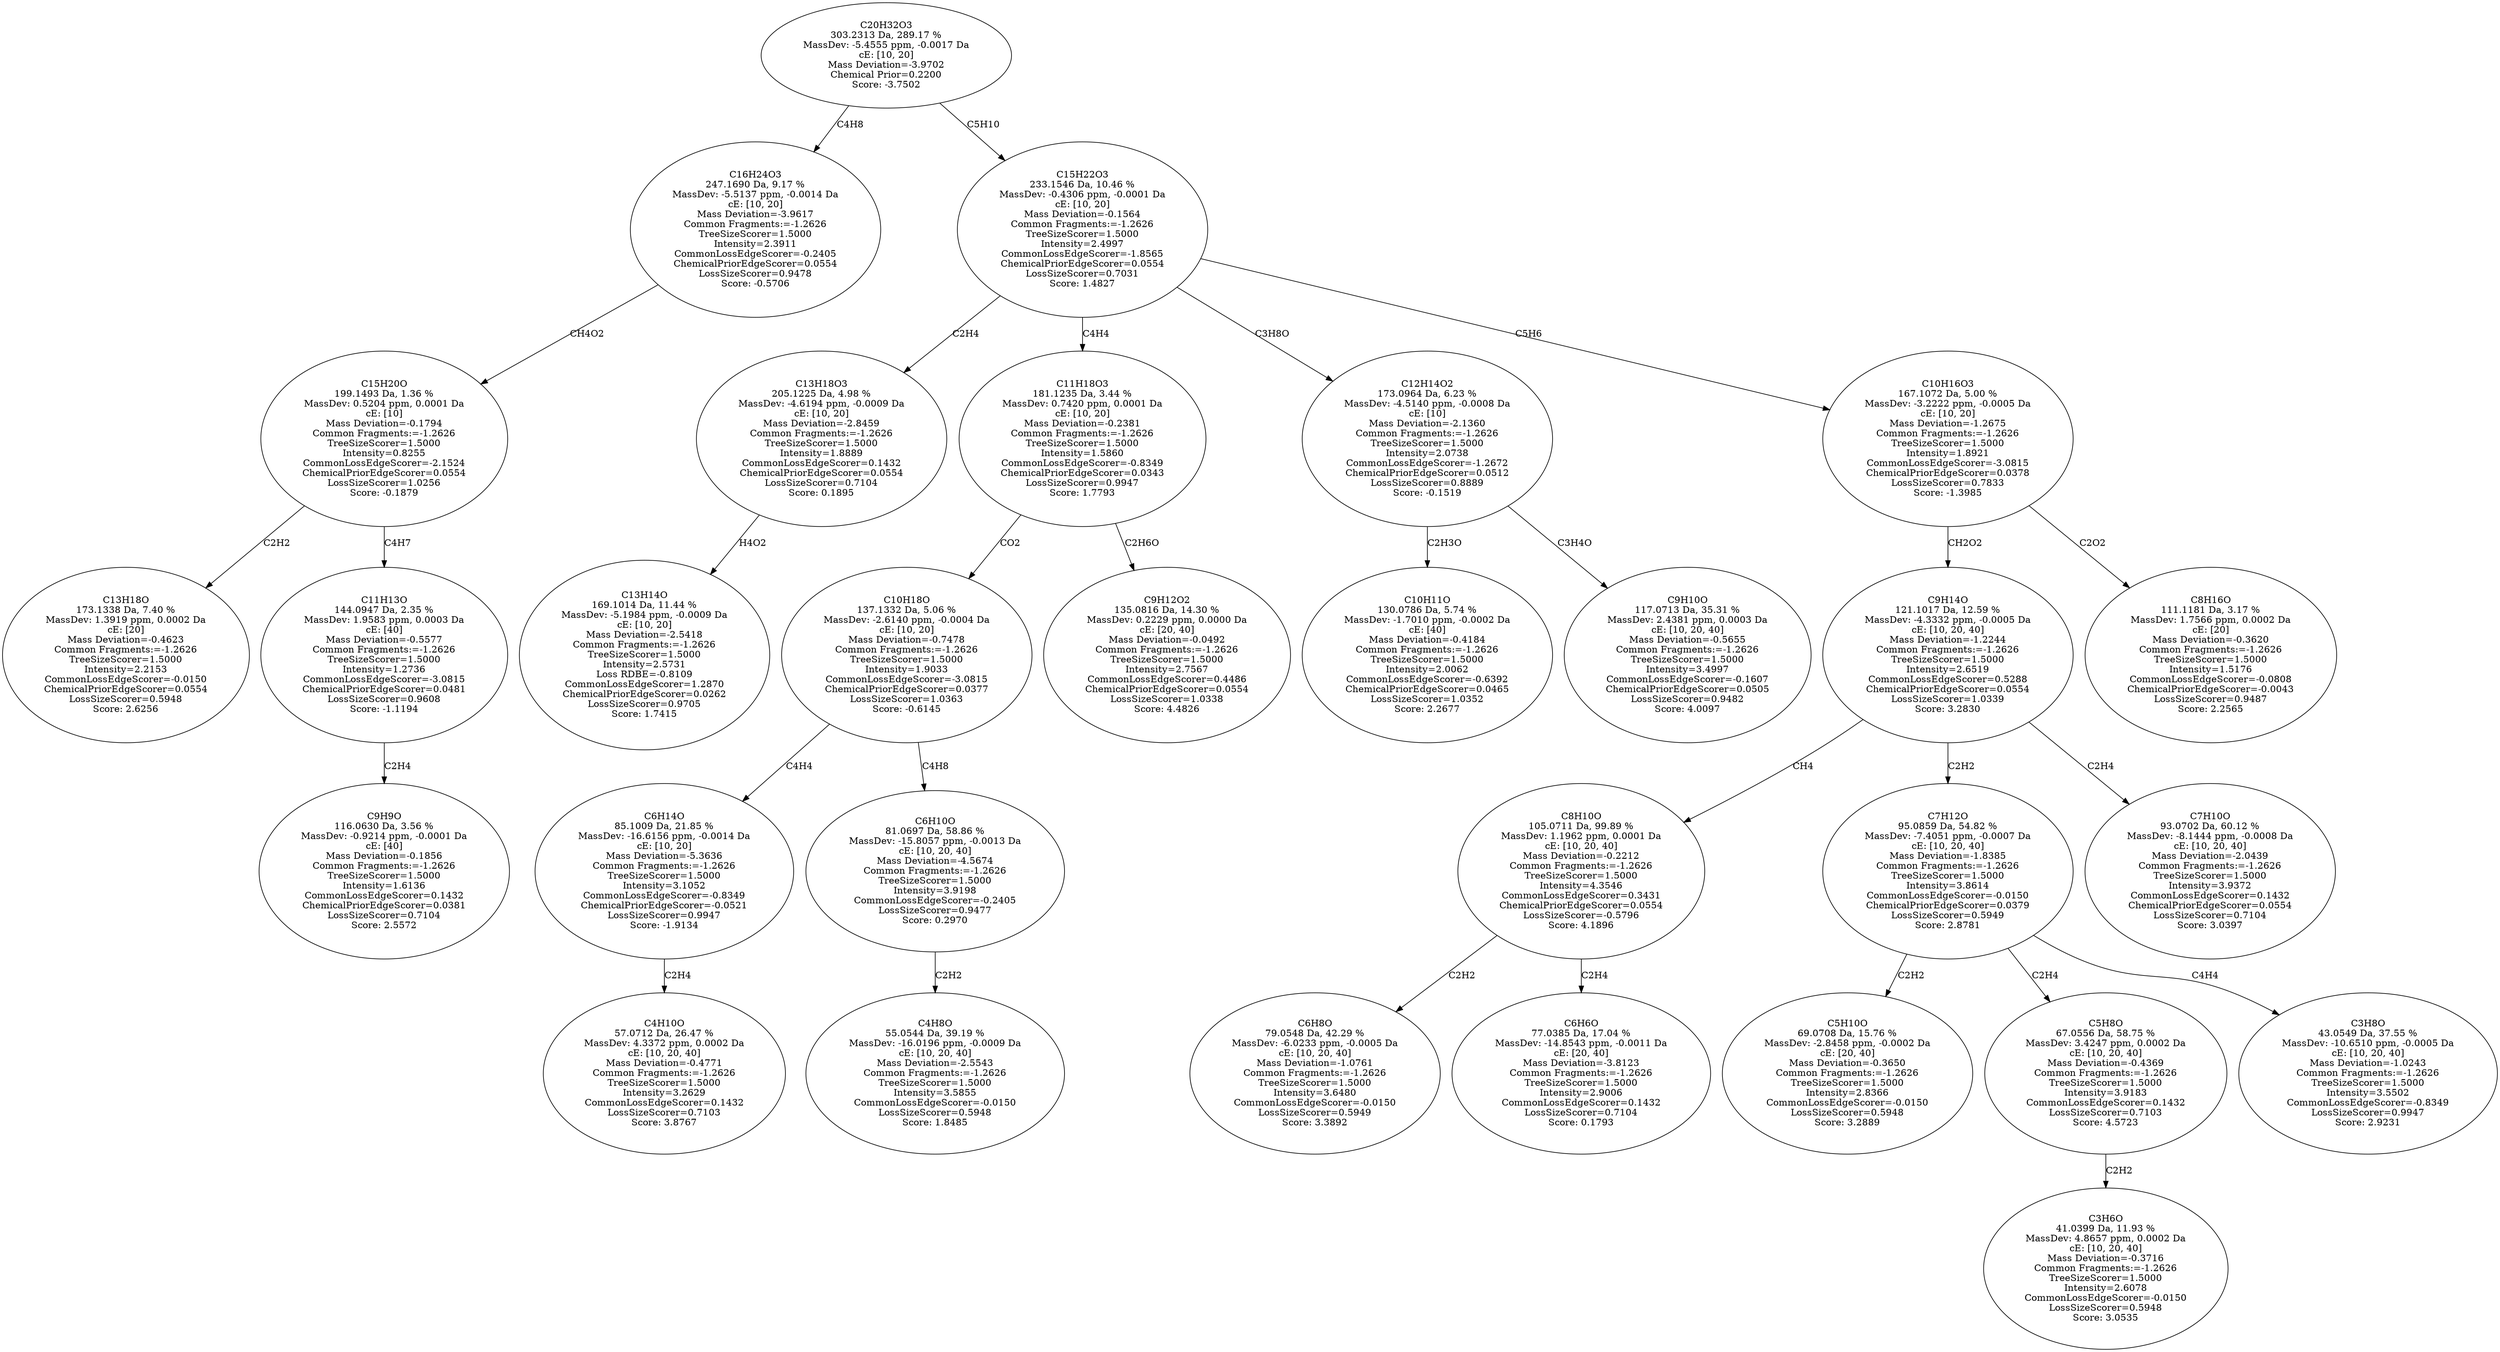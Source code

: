 strict digraph {
v1 [label="C13H18O\n173.1338 Da, 7.40 %\nMassDev: 1.3919 ppm, 0.0002 Da\ncE: [20]\nMass Deviation=-0.4623\nCommon Fragments:=-1.2626\nTreeSizeScorer=1.5000\nIntensity=2.2153\nCommonLossEdgeScorer=-0.0150\nChemicalPriorEdgeScorer=0.0554\nLossSizeScorer=0.5948\nScore: 2.6256"];
v2 [label="C9H9O\n116.0630 Da, 3.56 %\nMassDev: -0.9214 ppm, -0.0001 Da\ncE: [40]\nMass Deviation=-0.1856\nCommon Fragments:=-1.2626\nTreeSizeScorer=1.5000\nIntensity=1.6136\nCommonLossEdgeScorer=0.1432\nChemicalPriorEdgeScorer=0.0381\nLossSizeScorer=0.7104\nScore: 2.5572"];
v3 [label="C11H13O\n144.0947 Da, 2.35 %\nMassDev: 1.9583 ppm, 0.0003 Da\ncE: [40]\nMass Deviation=-0.5577\nCommon Fragments:=-1.2626\nTreeSizeScorer=1.5000\nIntensity=1.2736\nCommonLossEdgeScorer=-3.0815\nChemicalPriorEdgeScorer=0.0481\nLossSizeScorer=0.9608\nScore: -1.1194"];
v4 [label="C15H20O\n199.1493 Da, 1.36 %\nMassDev: 0.5204 ppm, 0.0001 Da\ncE: [10]\nMass Deviation=-0.1794\nCommon Fragments:=-1.2626\nTreeSizeScorer=1.5000\nIntensity=0.8255\nCommonLossEdgeScorer=-2.1524\nChemicalPriorEdgeScorer=0.0554\nLossSizeScorer=1.0256\nScore: -0.1879"];
v5 [label="C16H24O3\n247.1690 Da, 9.17 %\nMassDev: -5.5137 ppm, -0.0014 Da\ncE: [10, 20]\nMass Deviation=-3.9617\nCommon Fragments:=-1.2626\nTreeSizeScorer=1.5000\nIntensity=2.3911\nCommonLossEdgeScorer=-0.2405\nChemicalPriorEdgeScorer=0.0554\nLossSizeScorer=0.9478\nScore: -0.5706"];
v6 [label="C13H14O\n169.1014 Da, 11.44 %\nMassDev: -5.1984 ppm, -0.0009 Da\ncE: [10, 20]\nMass Deviation=-2.5418\nCommon Fragments:=-1.2626\nTreeSizeScorer=1.5000\nIntensity=2.5731\nLoss RDBE=-0.8109\nCommonLossEdgeScorer=1.2870\nChemicalPriorEdgeScorer=0.0262\nLossSizeScorer=0.9705\nScore: 1.7415"];
v7 [label="C13H18O3\n205.1225 Da, 4.98 %\nMassDev: -4.6194 ppm, -0.0009 Da\ncE: [10, 20]\nMass Deviation=-2.8459\nCommon Fragments:=-1.2626\nTreeSizeScorer=1.5000\nIntensity=1.8889\nCommonLossEdgeScorer=0.1432\nChemicalPriorEdgeScorer=0.0554\nLossSizeScorer=0.7104\nScore: 0.1895"];
v8 [label="C4H10O\n57.0712 Da, 26.47 %\nMassDev: 4.3372 ppm, 0.0002 Da\ncE: [10, 20, 40]\nMass Deviation=-0.4771\nCommon Fragments:=-1.2626\nTreeSizeScorer=1.5000\nIntensity=3.2629\nCommonLossEdgeScorer=0.1432\nLossSizeScorer=0.7103\nScore: 3.8767"];
v9 [label="C6H14O\n85.1009 Da, 21.85 %\nMassDev: -16.6156 ppm, -0.0014 Da\ncE: [10, 20]\nMass Deviation=-5.3636\nCommon Fragments:=-1.2626\nTreeSizeScorer=1.5000\nIntensity=3.1052\nCommonLossEdgeScorer=-0.8349\nChemicalPriorEdgeScorer=-0.0521\nLossSizeScorer=0.9947\nScore: -1.9134"];
v10 [label="C4H8O\n55.0544 Da, 39.19 %\nMassDev: -16.0196 ppm, -0.0009 Da\ncE: [10, 20, 40]\nMass Deviation=-2.5543\nCommon Fragments:=-1.2626\nTreeSizeScorer=1.5000\nIntensity=3.5855\nCommonLossEdgeScorer=-0.0150\nLossSizeScorer=0.5948\nScore: 1.8485"];
v11 [label="C6H10O\n81.0697 Da, 58.86 %\nMassDev: -15.8057 ppm, -0.0013 Da\ncE: [10, 20, 40]\nMass Deviation=-4.5674\nCommon Fragments:=-1.2626\nTreeSizeScorer=1.5000\nIntensity=3.9198\nCommonLossEdgeScorer=-0.2405\nLossSizeScorer=0.9477\nScore: 0.2970"];
v12 [label="C10H18O\n137.1332 Da, 5.06 %\nMassDev: -2.6140 ppm, -0.0004 Da\ncE: [10, 20]\nMass Deviation=-0.7478\nCommon Fragments:=-1.2626\nTreeSizeScorer=1.5000\nIntensity=1.9033\nCommonLossEdgeScorer=-3.0815\nChemicalPriorEdgeScorer=0.0377\nLossSizeScorer=1.0363\nScore: -0.6145"];
v13 [label="C9H12O2\n135.0816 Da, 14.30 %\nMassDev: 0.2229 ppm, 0.0000 Da\ncE: [20, 40]\nMass Deviation=-0.0492\nCommon Fragments:=-1.2626\nTreeSizeScorer=1.5000\nIntensity=2.7567\nCommonLossEdgeScorer=0.4486\nChemicalPriorEdgeScorer=0.0554\nLossSizeScorer=1.0338\nScore: 4.4826"];
v14 [label="C11H18O3\n181.1235 Da, 3.44 %\nMassDev: 0.7420 ppm, 0.0001 Da\ncE: [10, 20]\nMass Deviation=-0.2381\nCommon Fragments:=-1.2626\nTreeSizeScorer=1.5000\nIntensity=1.5860\nCommonLossEdgeScorer=-0.8349\nChemicalPriorEdgeScorer=0.0343\nLossSizeScorer=0.9947\nScore: 1.7793"];
v15 [label="C10H11O\n130.0786 Da, 5.74 %\nMassDev: -1.7010 ppm, -0.0002 Da\ncE: [40]\nMass Deviation=-0.4184\nCommon Fragments:=-1.2626\nTreeSizeScorer=1.5000\nIntensity=2.0062\nCommonLossEdgeScorer=-0.6392\nChemicalPriorEdgeScorer=0.0465\nLossSizeScorer=1.0352\nScore: 2.2677"];
v16 [label="C9H10O\n117.0713 Da, 35.31 %\nMassDev: 2.4381 ppm, 0.0003 Da\ncE: [10, 20, 40]\nMass Deviation=-0.5655\nCommon Fragments:=-1.2626\nTreeSizeScorer=1.5000\nIntensity=3.4997\nCommonLossEdgeScorer=-0.1607\nChemicalPriorEdgeScorer=0.0505\nLossSizeScorer=0.9482\nScore: 4.0097"];
v17 [label="C12H14O2\n173.0964 Da, 6.23 %\nMassDev: -4.5140 ppm, -0.0008 Da\ncE: [10]\nMass Deviation=-2.1360\nCommon Fragments:=-1.2626\nTreeSizeScorer=1.5000\nIntensity=2.0738\nCommonLossEdgeScorer=-1.2672\nChemicalPriorEdgeScorer=0.0512\nLossSizeScorer=0.8889\nScore: -0.1519"];
v18 [label="C6H8O\n79.0548 Da, 42.29 %\nMassDev: -6.0233 ppm, -0.0005 Da\ncE: [10, 20, 40]\nMass Deviation=-1.0761\nCommon Fragments:=-1.2626\nTreeSizeScorer=1.5000\nIntensity=3.6480\nCommonLossEdgeScorer=-0.0150\nLossSizeScorer=0.5949\nScore: 3.3892"];
v19 [label="C6H6O\n77.0385 Da, 17.04 %\nMassDev: -14.8543 ppm, -0.0011 Da\ncE: [20, 40]\nMass Deviation=-3.8123\nCommon Fragments:=-1.2626\nTreeSizeScorer=1.5000\nIntensity=2.9006\nCommonLossEdgeScorer=0.1432\nLossSizeScorer=0.7104\nScore: 0.1793"];
v20 [label="C8H10O\n105.0711 Da, 99.89 %\nMassDev: 1.1962 ppm, 0.0001 Da\ncE: [10, 20, 40]\nMass Deviation=-0.2212\nCommon Fragments:=-1.2626\nTreeSizeScorer=1.5000\nIntensity=4.3546\nCommonLossEdgeScorer=0.3431\nChemicalPriorEdgeScorer=0.0554\nLossSizeScorer=-0.5796\nScore: 4.1896"];
v21 [label="C5H10O\n69.0708 Da, 15.76 %\nMassDev: -2.8458 ppm, -0.0002 Da\ncE: [20, 40]\nMass Deviation=-0.3650\nCommon Fragments:=-1.2626\nTreeSizeScorer=1.5000\nIntensity=2.8366\nCommonLossEdgeScorer=-0.0150\nLossSizeScorer=0.5948\nScore: 3.2889"];
v22 [label="C3H6O\n41.0399 Da, 11.93 %\nMassDev: 4.8657 ppm, 0.0002 Da\ncE: [10, 20, 40]\nMass Deviation=-0.3716\nCommon Fragments:=-1.2626\nTreeSizeScorer=1.5000\nIntensity=2.6078\nCommonLossEdgeScorer=-0.0150\nLossSizeScorer=0.5948\nScore: 3.0535"];
v23 [label="C5H8O\n67.0556 Da, 58.75 %\nMassDev: 3.4247 ppm, 0.0002 Da\ncE: [10, 20, 40]\nMass Deviation=-0.4369\nCommon Fragments:=-1.2626\nTreeSizeScorer=1.5000\nIntensity=3.9183\nCommonLossEdgeScorer=0.1432\nLossSizeScorer=0.7103\nScore: 4.5723"];
v24 [label="C3H8O\n43.0549 Da, 37.55 %\nMassDev: -10.6510 ppm, -0.0005 Da\ncE: [10, 20, 40]\nMass Deviation=-1.0243\nCommon Fragments:=-1.2626\nTreeSizeScorer=1.5000\nIntensity=3.5502\nCommonLossEdgeScorer=-0.8349\nLossSizeScorer=0.9947\nScore: 2.9231"];
v25 [label="C7H12O\n95.0859 Da, 54.82 %\nMassDev: -7.4051 ppm, -0.0007 Da\ncE: [10, 20, 40]\nMass Deviation=-1.8385\nCommon Fragments:=-1.2626\nTreeSizeScorer=1.5000\nIntensity=3.8614\nCommonLossEdgeScorer=-0.0150\nChemicalPriorEdgeScorer=0.0379\nLossSizeScorer=0.5949\nScore: 2.8781"];
v26 [label="C7H10O\n93.0702 Da, 60.12 %\nMassDev: -8.1444 ppm, -0.0008 Da\ncE: [10, 20, 40]\nMass Deviation=-2.0439\nCommon Fragments:=-1.2626\nTreeSizeScorer=1.5000\nIntensity=3.9372\nCommonLossEdgeScorer=0.1432\nChemicalPriorEdgeScorer=0.0554\nLossSizeScorer=0.7104\nScore: 3.0397"];
v27 [label="C9H14O\n121.1017 Da, 12.59 %\nMassDev: -4.3332 ppm, -0.0005 Da\ncE: [10, 20, 40]\nMass Deviation=-1.2244\nCommon Fragments:=-1.2626\nTreeSizeScorer=1.5000\nIntensity=2.6519\nCommonLossEdgeScorer=0.5288\nChemicalPriorEdgeScorer=0.0554\nLossSizeScorer=1.0339\nScore: 3.2830"];
v28 [label="C8H16O\n111.1181 Da, 3.17 %\nMassDev: 1.7566 ppm, 0.0002 Da\ncE: [20]\nMass Deviation=-0.3620\nCommon Fragments:=-1.2626\nTreeSizeScorer=1.5000\nIntensity=1.5176\nCommonLossEdgeScorer=-0.0808\nChemicalPriorEdgeScorer=-0.0043\nLossSizeScorer=0.9487\nScore: 2.2565"];
v29 [label="C10H16O3\n167.1072 Da, 5.00 %\nMassDev: -3.2222 ppm, -0.0005 Da\ncE: [10, 20]\nMass Deviation=-1.2675\nCommon Fragments:=-1.2626\nTreeSizeScorer=1.5000\nIntensity=1.8921\nCommonLossEdgeScorer=-3.0815\nChemicalPriorEdgeScorer=0.0378\nLossSizeScorer=0.7833\nScore: -1.3985"];
v30 [label="C15H22O3\n233.1546 Da, 10.46 %\nMassDev: -0.4306 ppm, -0.0001 Da\ncE: [10, 20]\nMass Deviation=-0.1564\nCommon Fragments:=-1.2626\nTreeSizeScorer=1.5000\nIntensity=2.4997\nCommonLossEdgeScorer=-1.8565\nChemicalPriorEdgeScorer=0.0554\nLossSizeScorer=0.7031\nScore: 1.4827"];
v31 [label="C20H32O3\n303.2313 Da, 289.17 %\nMassDev: -5.4555 ppm, -0.0017 Da\ncE: [10, 20]\nMass Deviation=-3.9702\nChemical Prior=0.2200\nScore: -3.7502"];
v4 -> v1 [label="C2H2"];
v3 -> v2 [label="C2H4"];
v4 -> v3 [label="C4H7"];
v5 -> v4 [label="CH4O2"];
v31 -> v5 [label="C4H8"];
v7 -> v6 [label="H4O2"];
v30 -> v7 [label="C2H4"];
v9 -> v8 [label="C2H4"];
v12 -> v9 [label="C4H4"];
v11 -> v10 [label="C2H2"];
v12 -> v11 [label="C4H8"];
v14 -> v12 [label="CO2"];
v14 -> v13 [label="C2H6O"];
v30 -> v14 [label="C4H4"];
v17 -> v15 [label="C2H3O"];
v17 -> v16 [label="C3H4O"];
v30 -> v17 [label="C3H8O"];
v20 -> v18 [label="C2H2"];
v20 -> v19 [label="C2H4"];
v27 -> v20 [label="CH4"];
v25 -> v21 [label="C2H2"];
v23 -> v22 [label="C2H2"];
v25 -> v23 [label="C2H4"];
v25 -> v24 [label="C4H4"];
v27 -> v25 [label="C2H2"];
v27 -> v26 [label="C2H4"];
v29 -> v27 [label="CH2O2"];
v29 -> v28 [label="C2O2"];
v30 -> v29 [label="C5H6"];
v31 -> v30 [label="C5H10"];
}